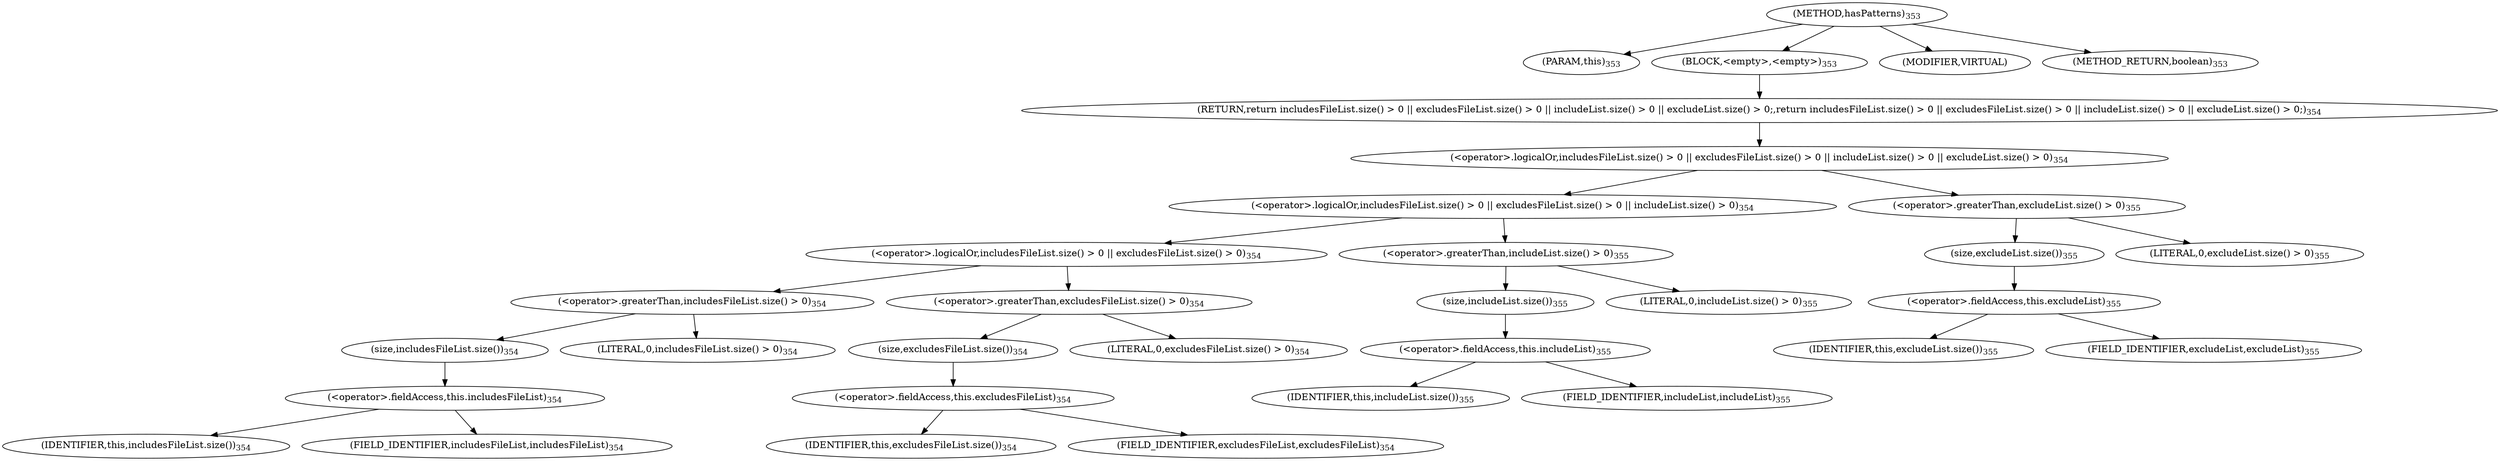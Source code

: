 digraph "hasPatterns" {  
"755" [label = <(METHOD,hasPatterns)<SUB>353</SUB>> ]
"756" [label = <(PARAM,this)<SUB>353</SUB>> ]
"757" [label = <(BLOCK,&lt;empty&gt;,&lt;empty&gt;)<SUB>353</SUB>> ]
"758" [label = <(RETURN,return includesFileList.size() &gt; 0 || excludesFileList.size() &gt; 0 || includeList.size() &gt; 0 || excludeList.size() &gt; 0;,return includesFileList.size() &gt; 0 || excludesFileList.size() &gt; 0 || includeList.size() &gt; 0 || excludeList.size() &gt; 0;)<SUB>354</SUB>> ]
"759" [label = <(&lt;operator&gt;.logicalOr,includesFileList.size() &gt; 0 || excludesFileList.size() &gt; 0 || includeList.size() &gt; 0 || excludeList.size() &gt; 0)<SUB>354</SUB>> ]
"760" [label = <(&lt;operator&gt;.logicalOr,includesFileList.size() &gt; 0 || excludesFileList.size() &gt; 0 || includeList.size() &gt; 0)<SUB>354</SUB>> ]
"761" [label = <(&lt;operator&gt;.logicalOr,includesFileList.size() &gt; 0 || excludesFileList.size() &gt; 0)<SUB>354</SUB>> ]
"762" [label = <(&lt;operator&gt;.greaterThan,includesFileList.size() &gt; 0)<SUB>354</SUB>> ]
"763" [label = <(size,includesFileList.size())<SUB>354</SUB>> ]
"764" [label = <(&lt;operator&gt;.fieldAccess,this.includesFileList)<SUB>354</SUB>> ]
"765" [label = <(IDENTIFIER,this,includesFileList.size())<SUB>354</SUB>> ]
"766" [label = <(FIELD_IDENTIFIER,includesFileList,includesFileList)<SUB>354</SUB>> ]
"767" [label = <(LITERAL,0,includesFileList.size() &gt; 0)<SUB>354</SUB>> ]
"768" [label = <(&lt;operator&gt;.greaterThan,excludesFileList.size() &gt; 0)<SUB>354</SUB>> ]
"769" [label = <(size,excludesFileList.size())<SUB>354</SUB>> ]
"770" [label = <(&lt;operator&gt;.fieldAccess,this.excludesFileList)<SUB>354</SUB>> ]
"771" [label = <(IDENTIFIER,this,excludesFileList.size())<SUB>354</SUB>> ]
"772" [label = <(FIELD_IDENTIFIER,excludesFileList,excludesFileList)<SUB>354</SUB>> ]
"773" [label = <(LITERAL,0,excludesFileList.size() &gt; 0)<SUB>354</SUB>> ]
"774" [label = <(&lt;operator&gt;.greaterThan,includeList.size() &gt; 0)<SUB>355</SUB>> ]
"775" [label = <(size,includeList.size())<SUB>355</SUB>> ]
"776" [label = <(&lt;operator&gt;.fieldAccess,this.includeList)<SUB>355</SUB>> ]
"777" [label = <(IDENTIFIER,this,includeList.size())<SUB>355</SUB>> ]
"778" [label = <(FIELD_IDENTIFIER,includeList,includeList)<SUB>355</SUB>> ]
"779" [label = <(LITERAL,0,includeList.size() &gt; 0)<SUB>355</SUB>> ]
"780" [label = <(&lt;operator&gt;.greaterThan,excludeList.size() &gt; 0)<SUB>355</SUB>> ]
"781" [label = <(size,excludeList.size())<SUB>355</SUB>> ]
"782" [label = <(&lt;operator&gt;.fieldAccess,this.excludeList)<SUB>355</SUB>> ]
"783" [label = <(IDENTIFIER,this,excludeList.size())<SUB>355</SUB>> ]
"784" [label = <(FIELD_IDENTIFIER,excludeList,excludeList)<SUB>355</SUB>> ]
"785" [label = <(LITERAL,0,excludeList.size() &gt; 0)<SUB>355</SUB>> ]
"786" [label = <(MODIFIER,VIRTUAL)> ]
"787" [label = <(METHOD_RETURN,boolean)<SUB>353</SUB>> ]
  "755" -> "756" 
  "755" -> "757" 
  "755" -> "786" 
  "755" -> "787" 
  "757" -> "758" 
  "758" -> "759" 
  "759" -> "760" 
  "759" -> "780" 
  "760" -> "761" 
  "760" -> "774" 
  "761" -> "762" 
  "761" -> "768" 
  "762" -> "763" 
  "762" -> "767" 
  "763" -> "764" 
  "764" -> "765" 
  "764" -> "766" 
  "768" -> "769" 
  "768" -> "773" 
  "769" -> "770" 
  "770" -> "771" 
  "770" -> "772" 
  "774" -> "775" 
  "774" -> "779" 
  "775" -> "776" 
  "776" -> "777" 
  "776" -> "778" 
  "780" -> "781" 
  "780" -> "785" 
  "781" -> "782" 
  "782" -> "783" 
  "782" -> "784" 
}
